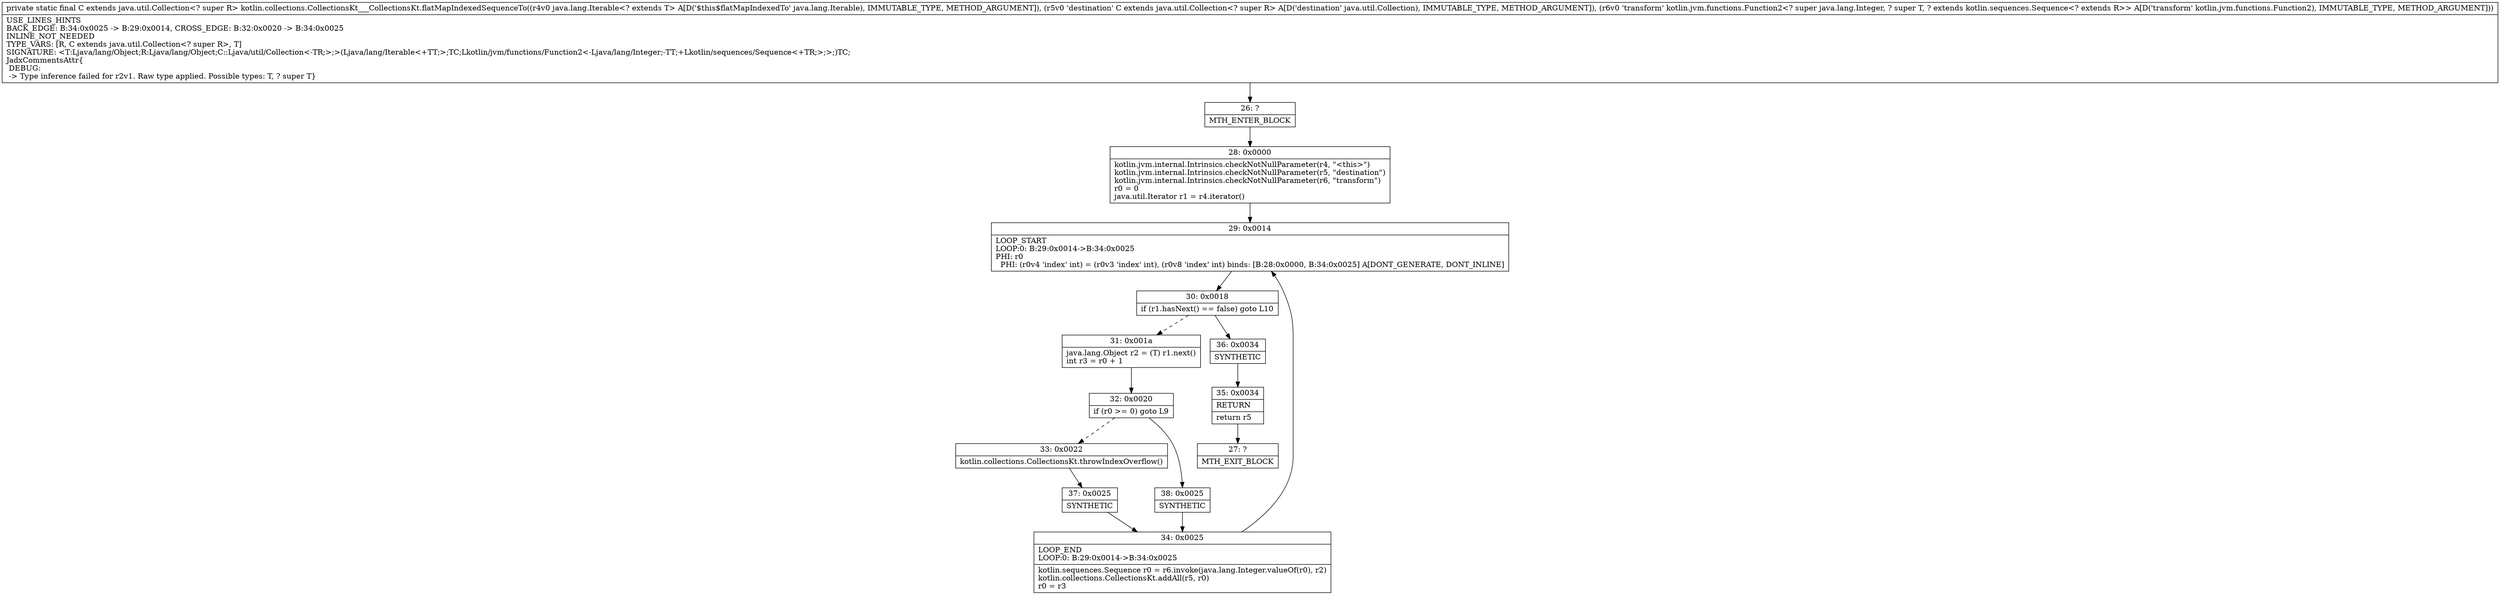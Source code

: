 digraph "CFG forkotlin.collections.CollectionsKt___CollectionsKt.flatMapIndexedSequenceTo(Ljava\/lang\/Iterable;Ljava\/util\/Collection;Lkotlin\/jvm\/functions\/Function2;)Ljava\/util\/Collection;" {
Node_26 [shape=record,label="{26\:\ ?|MTH_ENTER_BLOCK\l}"];
Node_28 [shape=record,label="{28\:\ 0x0000|kotlin.jvm.internal.Intrinsics.checkNotNullParameter(r4, \"\<this\>\")\lkotlin.jvm.internal.Intrinsics.checkNotNullParameter(r5, \"destination\")\lkotlin.jvm.internal.Intrinsics.checkNotNullParameter(r6, \"transform\")\lr0 = 0\ljava.util.Iterator r1 = r4.iterator()\l}"];
Node_29 [shape=record,label="{29\:\ 0x0014|LOOP_START\lLOOP:0: B:29:0x0014\-\>B:34:0x0025\lPHI: r0 \l  PHI: (r0v4 'index' int) = (r0v3 'index' int), (r0v8 'index' int) binds: [B:28:0x0000, B:34:0x0025] A[DONT_GENERATE, DONT_INLINE]\l}"];
Node_30 [shape=record,label="{30\:\ 0x0018|if (r1.hasNext() == false) goto L10\l}"];
Node_31 [shape=record,label="{31\:\ 0x001a|java.lang.Object r2 = (T) r1.next()\lint r3 = r0 + 1\l}"];
Node_32 [shape=record,label="{32\:\ 0x0020|if (r0 \>= 0) goto L9\l}"];
Node_33 [shape=record,label="{33\:\ 0x0022|kotlin.collections.CollectionsKt.throwIndexOverflow()\l}"];
Node_37 [shape=record,label="{37\:\ 0x0025|SYNTHETIC\l}"];
Node_34 [shape=record,label="{34\:\ 0x0025|LOOP_END\lLOOP:0: B:29:0x0014\-\>B:34:0x0025\l|kotlin.sequences.Sequence r0 = r6.invoke(java.lang.Integer.valueOf(r0), r2)\lkotlin.collections.CollectionsKt.addAll(r5, r0)\lr0 = r3\l}"];
Node_38 [shape=record,label="{38\:\ 0x0025|SYNTHETIC\l}"];
Node_36 [shape=record,label="{36\:\ 0x0034|SYNTHETIC\l}"];
Node_35 [shape=record,label="{35\:\ 0x0034|RETURN\l|return r5\l}"];
Node_27 [shape=record,label="{27\:\ ?|MTH_EXIT_BLOCK\l}"];
MethodNode[shape=record,label="{private static final C extends java.util.Collection\<? super R\> kotlin.collections.CollectionsKt___CollectionsKt.flatMapIndexedSequenceTo((r4v0 java.lang.Iterable\<? extends T\> A[D('$this$flatMapIndexedTo' java.lang.Iterable), IMMUTABLE_TYPE, METHOD_ARGUMENT]), (r5v0 'destination' C extends java.util.Collection\<? super R\> A[D('destination' java.util.Collection), IMMUTABLE_TYPE, METHOD_ARGUMENT]), (r6v0 'transform' kotlin.jvm.functions.Function2\<? super java.lang.Integer, ? super T, ? extends kotlin.sequences.Sequence\<? extends R\>\> A[D('transform' kotlin.jvm.functions.Function2), IMMUTABLE_TYPE, METHOD_ARGUMENT]))  | USE_LINES_HINTS\lBACK_EDGE: B:34:0x0025 \-\> B:29:0x0014, CROSS_EDGE: B:32:0x0020 \-\> B:34:0x0025\lINLINE_NOT_NEEDED\lTYPE_VARS: [R, C extends java.util.Collection\<? super R\>, T]\lSIGNATURE: \<T:Ljava\/lang\/Object;R:Ljava\/lang\/Object;C::Ljava\/util\/Collection\<\-TR;\>;\>(Ljava\/lang\/Iterable\<+TT;\>;TC;Lkotlin\/jvm\/functions\/Function2\<\-Ljava\/lang\/Integer;\-TT;+Lkotlin\/sequences\/Sequence\<+TR;\>;\>;)TC;\lJadxCommentsAttr\{\l DEBUG: \l \-\> Type inference failed for r2v1. Raw type applied. Possible types: T, ? super T\}\l}"];
MethodNode -> Node_26;Node_26 -> Node_28;
Node_28 -> Node_29;
Node_29 -> Node_30;
Node_30 -> Node_31[style=dashed];
Node_30 -> Node_36;
Node_31 -> Node_32;
Node_32 -> Node_33[style=dashed];
Node_32 -> Node_38;
Node_33 -> Node_37;
Node_37 -> Node_34;
Node_34 -> Node_29;
Node_38 -> Node_34;
Node_36 -> Node_35;
Node_35 -> Node_27;
}

